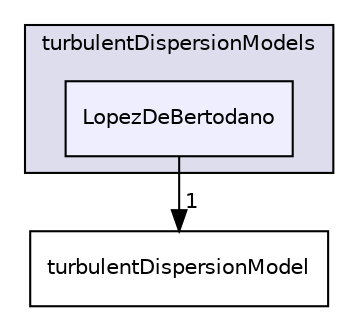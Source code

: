 digraph "LopezDeBertodano" {
  bgcolor=transparent;
  compound=true
  node [ fontsize="10", fontname="Helvetica"];
  edge [ labelfontsize="10", labelfontname="Helvetica"];
  subgraph clusterdir_803c9c865cf35b2b0de750dcf8ea2ee7 {
    graph [ bgcolor="#ddddee", pencolor="black", label="turbulentDispersionModels" fontname="Helvetica", fontsize="10", URL="dir_803c9c865cf35b2b0de750dcf8ea2ee7.html"]
  dir_ad697d0d4d1784a115bfc683113a3705 [shape=box, label="LopezDeBertodano", style="filled", fillcolor="#eeeeff", pencolor="black", URL="dir_ad697d0d4d1784a115bfc683113a3705.html"];
  }
  dir_ab5023e16891c23a40e79f4d9e463777 [shape=box label="turbulentDispersionModel" URL="dir_ab5023e16891c23a40e79f4d9e463777.html"];
  dir_ad697d0d4d1784a115bfc683113a3705->dir_ab5023e16891c23a40e79f4d9e463777 [headlabel="1", labeldistance=1.5 headhref="dir_000124_000149.html"];
}
